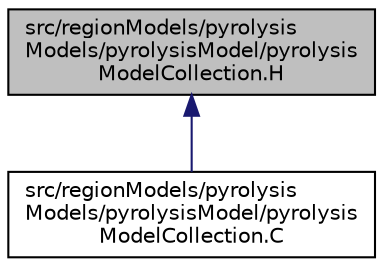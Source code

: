 digraph "src/regionModels/pyrolysisModels/pyrolysisModel/pyrolysisModelCollection.H"
{
  bgcolor="transparent";
  edge [fontname="Helvetica",fontsize="10",labelfontname="Helvetica",labelfontsize="10"];
  node [fontname="Helvetica",fontsize="10",shape=record];
  Node1 [label="src/regionModels/pyrolysis\lModels/pyrolysisModel/pyrolysis\lModelCollection.H",height=0.2,width=0.4,color="black", fillcolor="grey75", style="filled", fontcolor="black"];
  Node1 -> Node2 [dir="back",color="midnightblue",fontsize="10",style="solid",fontname="Helvetica"];
  Node2 [label="src/regionModels/pyrolysis\lModels/pyrolysisModel/pyrolysis\lModelCollection.C",height=0.2,width=0.4,color="black",URL="$a09520.html"];
}
